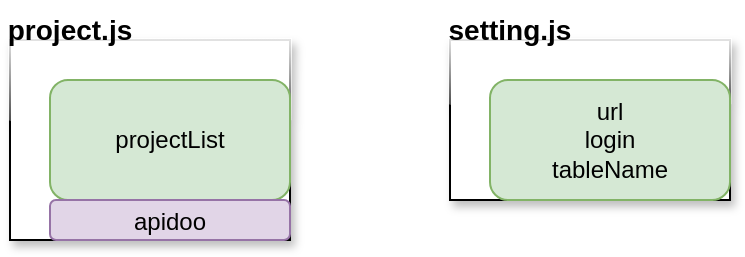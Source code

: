 <mxfile version="20.8.16" type="device"><diagram name="Page-1" id="1v6-UUcse9ZVA-Rk6NYZ"><mxGraphModel dx="1034" dy="806" grid="1" gridSize="10" guides="1" tooltips="1" connect="1" arrows="1" fold="1" page="0" pageScale="1" pageWidth="1654" pageHeight="1169" math="0" shadow="0"><root><mxCell id="0"/><mxCell id="1" parent="0"/><mxCell id="ikFcO0WoQnnhnluVSaD0-4" value="" style="rounded=0;whiteSpace=wrap;html=1;glass=1;shadow=1;" vertex="1" parent="1"><mxGeometry x="830" y="120" width="140" height="80" as="geometry"/></mxCell><mxCell id="ikFcO0WoQnnhnluVSaD0-2" value="url&lt;br&gt;login&lt;br&gt;tableName" style="rounded=1;whiteSpace=wrap;html=1;fillColor=#d5e8d4;strokeColor=#82b366;" vertex="1" parent="1"><mxGeometry x="850" y="140" width="120" height="60" as="geometry"/></mxCell><mxCell id="ikFcO0WoQnnhnluVSaD0-5" value="&lt;b&gt;&lt;font style=&quot;font-size: 14px;&quot;&gt;setting.js&lt;/font&gt;&lt;/b&gt;" style="text;strokeColor=none;align=center;fillColor=none;html=1;verticalAlign=middle;whiteSpace=wrap;rounded=0;" vertex="1" parent="1"><mxGeometry x="830" y="100" width="60" height="30" as="geometry"/></mxCell><mxCell id="ikFcO0WoQnnhnluVSaD0-7" value="" style="rounded=0;whiteSpace=wrap;html=1;glass=1;shadow=1;" vertex="1" parent="1"><mxGeometry x="610" y="120" width="140" height="100" as="geometry"/></mxCell><mxCell id="ikFcO0WoQnnhnluVSaD0-8" value="projectList" style="rounded=1;whiteSpace=wrap;html=1;fillColor=#d5e8d4;strokeColor=#82b366;" vertex="1" parent="1"><mxGeometry x="630" y="140" width="120" height="60" as="geometry"/></mxCell><mxCell id="ikFcO0WoQnnhnluVSaD0-9" value="&lt;b&gt;&lt;font style=&quot;font-size: 14px;&quot;&gt;project.js&lt;/font&gt;&lt;/b&gt;" style="text;strokeColor=none;align=center;fillColor=none;html=1;verticalAlign=middle;whiteSpace=wrap;rounded=0;" vertex="1" parent="1"><mxGeometry x="610" y="100" width="60" height="30" as="geometry"/></mxCell><mxCell id="ikFcO0WoQnnhnluVSaD0-10" value="&lt;font style=&quot;font-size: 12px;&quot;&gt;apidoo&lt;/font&gt;" style="rounded=1;whiteSpace=wrap;html=1;shadow=0;glass=0;fontSize=14;fillColor=#e1d5e7;strokeColor=#9673a6;" vertex="1" parent="1"><mxGeometry x="630" y="200" width="120" height="20" as="geometry"/></mxCell></root></mxGraphModel></diagram></mxfile>